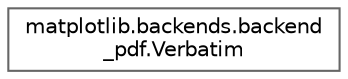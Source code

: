 digraph "Graphical Class Hierarchy"
{
 // LATEX_PDF_SIZE
  bgcolor="transparent";
  edge [fontname=Helvetica,fontsize=10,labelfontname=Helvetica,labelfontsize=10];
  node [fontname=Helvetica,fontsize=10,shape=box,height=0.2,width=0.4];
  rankdir="LR";
  Node0 [id="Node000000",label="matplotlib.backends.backend\l_pdf.Verbatim",height=0.2,width=0.4,color="grey40", fillcolor="white", style="filled",URL="$d5/d2b/classmatplotlib_1_1backends_1_1backend__pdf_1_1Verbatim.html",tooltip=" "];
}
